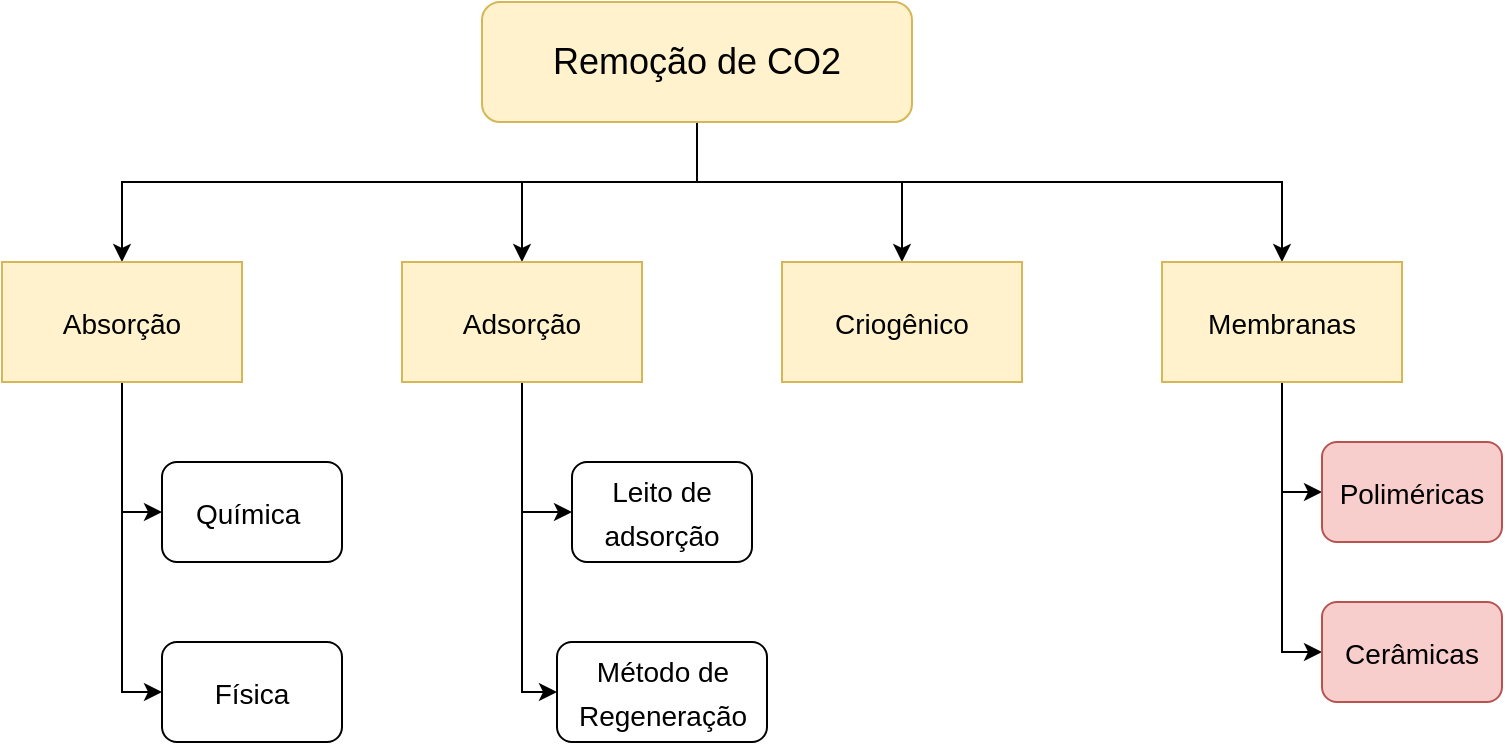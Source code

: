 <mxfile version="20.6.0" type="github">
  <diagram id="UuphVfFTezDoUwkXbSkG" name="Page-1">
    <mxGraphModel dx="1038" dy="481" grid="1" gridSize="10" guides="1" tooltips="1" connect="1" arrows="1" fold="1" page="1" pageScale="1" pageWidth="850" pageHeight="1100" math="0" shadow="0">
      <root>
        <mxCell id="0" />
        <mxCell id="1" parent="0" />
        <mxCell id="CpG3zTtO4x6-bEGr7pU6-10" style="edgeStyle=orthogonalEdgeStyle;rounded=0;orthogonalLoop=1;jettySize=auto;html=1;entryX=0.5;entryY=0;entryDx=0;entryDy=0;fontSize=14;" edge="1" parent="1" source="CpG3zTtO4x6-bEGr7pU6-1" target="CpG3zTtO4x6-bEGr7pU6-2">
          <mxGeometry relative="1" as="geometry">
            <Array as="points">
              <mxPoint x="398" y="140" />
              <mxPoint x="110" y="140" />
            </Array>
          </mxGeometry>
        </mxCell>
        <mxCell id="CpG3zTtO4x6-bEGr7pU6-11" style="edgeStyle=orthogonalEdgeStyle;rounded=0;orthogonalLoop=1;jettySize=auto;html=1;entryX=0.5;entryY=0;entryDx=0;entryDy=0;fontSize=14;" edge="1" parent="1" source="CpG3zTtO4x6-bEGr7pU6-1" target="CpG3zTtO4x6-bEGr7pU6-3">
          <mxGeometry relative="1" as="geometry">
            <Array as="points">
              <mxPoint x="398" y="140" />
              <mxPoint x="310" y="140" />
            </Array>
          </mxGeometry>
        </mxCell>
        <mxCell id="CpG3zTtO4x6-bEGr7pU6-12" style="edgeStyle=orthogonalEdgeStyle;rounded=0;orthogonalLoop=1;jettySize=auto;html=1;entryX=0.5;entryY=0;entryDx=0;entryDy=0;fontSize=14;" edge="1" parent="1" source="CpG3zTtO4x6-bEGr7pU6-1" target="CpG3zTtO4x6-bEGr7pU6-4">
          <mxGeometry relative="1" as="geometry">
            <Array as="points">
              <mxPoint x="398" y="140" />
              <mxPoint x="500" y="140" />
            </Array>
          </mxGeometry>
        </mxCell>
        <mxCell id="CpG3zTtO4x6-bEGr7pU6-13" style="edgeStyle=orthogonalEdgeStyle;rounded=0;orthogonalLoop=1;jettySize=auto;html=1;entryX=0.5;entryY=0;entryDx=0;entryDy=0;fontSize=14;" edge="1" parent="1" source="CpG3zTtO4x6-bEGr7pU6-1" target="CpG3zTtO4x6-bEGr7pU6-5">
          <mxGeometry relative="1" as="geometry">
            <Array as="points">
              <mxPoint x="398" y="140" />
              <mxPoint x="690" y="140" />
            </Array>
          </mxGeometry>
        </mxCell>
        <mxCell id="CpG3zTtO4x6-bEGr7pU6-1" value="&lt;font style=&quot;font-size: 18px;&quot;&gt;Remoção de CO2&lt;/font&gt;" style="rounded=1;whiteSpace=wrap;html=1;fillColor=#fff2cc;strokeColor=#d6b656;" vertex="1" parent="1">
          <mxGeometry x="290" y="50" width="215" height="60" as="geometry" />
        </mxCell>
        <mxCell id="CpG3zTtO4x6-bEGr7pU6-8" style="edgeStyle=orthogonalEdgeStyle;rounded=0;orthogonalLoop=1;jettySize=auto;html=1;entryX=0;entryY=0.5;entryDx=0;entryDy=0;fontSize=14;" edge="1" parent="1" source="CpG3zTtO4x6-bEGr7pU6-2" target="CpG3zTtO4x6-bEGr7pU6-6">
          <mxGeometry relative="1" as="geometry" />
        </mxCell>
        <mxCell id="CpG3zTtO4x6-bEGr7pU6-9" style="edgeStyle=orthogonalEdgeStyle;rounded=0;orthogonalLoop=1;jettySize=auto;html=1;entryX=0;entryY=0.5;entryDx=0;entryDy=0;fontSize=14;" edge="1" parent="1" source="CpG3zTtO4x6-bEGr7pU6-2" target="CpG3zTtO4x6-bEGr7pU6-7">
          <mxGeometry relative="1" as="geometry" />
        </mxCell>
        <mxCell id="CpG3zTtO4x6-bEGr7pU6-2" value="&lt;font style=&quot;font-size: 14px;&quot;&gt;Absorção&lt;/font&gt;" style="rounded=0;whiteSpace=wrap;html=1;fontSize=18;fillColor=#fff2cc;strokeColor=#d6b656;" vertex="1" parent="1">
          <mxGeometry x="50" y="180" width="120" height="60" as="geometry" />
        </mxCell>
        <mxCell id="CpG3zTtO4x6-bEGr7pU6-16" style="edgeStyle=orthogonalEdgeStyle;rounded=0;orthogonalLoop=1;jettySize=auto;html=1;entryX=0;entryY=0.5;entryDx=0;entryDy=0;fontSize=14;" edge="1" parent="1" source="CpG3zTtO4x6-bEGr7pU6-3" target="CpG3zTtO4x6-bEGr7pU6-14">
          <mxGeometry relative="1" as="geometry" />
        </mxCell>
        <mxCell id="CpG3zTtO4x6-bEGr7pU6-17" style="edgeStyle=orthogonalEdgeStyle;rounded=0;orthogonalLoop=1;jettySize=auto;html=1;entryX=0;entryY=0.5;entryDx=0;entryDy=0;fontSize=14;" edge="1" parent="1" source="CpG3zTtO4x6-bEGr7pU6-3" target="CpG3zTtO4x6-bEGr7pU6-15">
          <mxGeometry relative="1" as="geometry">
            <Array as="points">
              <mxPoint x="310" y="395" />
            </Array>
          </mxGeometry>
        </mxCell>
        <mxCell id="CpG3zTtO4x6-bEGr7pU6-3" value="&lt;font style=&quot;font-size: 14px;&quot;&gt;Adsorção&lt;/font&gt;" style="rounded=0;whiteSpace=wrap;html=1;fontSize=18;fillColor=#fff2cc;strokeColor=#d6b656;" vertex="1" parent="1">
          <mxGeometry x="250" y="180" width="120" height="60" as="geometry" />
        </mxCell>
        <mxCell id="CpG3zTtO4x6-bEGr7pU6-4" value="&lt;font style=&quot;font-size: 14px;&quot;&gt;Criogênico&lt;/font&gt;" style="rounded=0;whiteSpace=wrap;html=1;fontSize=18;fillColor=#fff2cc;strokeColor=#d6b656;" vertex="1" parent="1">
          <mxGeometry x="440" y="180" width="120" height="60" as="geometry" />
        </mxCell>
        <mxCell id="CpG3zTtO4x6-bEGr7pU6-20" style="edgeStyle=orthogonalEdgeStyle;rounded=0;orthogonalLoop=1;jettySize=auto;html=1;entryX=0;entryY=0.5;entryDx=0;entryDy=0;fontSize=14;" edge="1" parent="1" source="CpG3zTtO4x6-bEGr7pU6-5" target="CpG3zTtO4x6-bEGr7pU6-18">
          <mxGeometry relative="1" as="geometry" />
        </mxCell>
        <mxCell id="CpG3zTtO4x6-bEGr7pU6-21" style="edgeStyle=orthogonalEdgeStyle;rounded=0;orthogonalLoop=1;jettySize=auto;html=1;entryX=0;entryY=0.5;entryDx=0;entryDy=0;fontSize=14;" edge="1" parent="1" source="CpG3zTtO4x6-bEGr7pU6-5" target="CpG3zTtO4x6-bEGr7pU6-19">
          <mxGeometry relative="1" as="geometry" />
        </mxCell>
        <mxCell id="CpG3zTtO4x6-bEGr7pU6-5" value="&lt;font style=&quot;font-size: 14px;&quot;&gt;Membranas&lt;/font&gt;" style="rounded=0;whiteSpace=wrap;html=1;fontSize=18;fillColor=#fff2cc;strokeColor=#d6b656;" vertex="1" parent="1">
          <mxGeometry x="630" y="180" width="120" height="60" as="geometry" />
        </mxCell>
        <mxCell id="CpG3zTtO4x6-bEGr7pU6-6" value="&lt;font style=&quot;font-size: 14px;&quot;&gt;Química&amp;nbsp;&lt;/font&gt;" style="rounded=1;whiteSpace=wrap;html=1;fontSize=18;" vertex="1" parent="1">
          <mxGeometry x="130" y="280" width="90" height="50" as="geometry" />
        </mxCell>
        <mxCell id="CpG3zTtO4x6-bEGr7pU6-7" value="&lt;font style=&quot;font-size: 14px;&quot;&gt;Física&lt;/font&gt;" style="rounded=1;whiteSpace=wrap;html=1;fontSize=18;" vertex="1" parent="1">
          <mxGeometry x="130" y="370" width="90" height="50" as="geometry" />
        </mxCell>
        <mxCell id="CpG3zTtO4x6-bEGr7pU6-14" value="&lt;font style=&quot;font-size: 14px;&quot;&gt;Leito de adsorção&lt;/font&gt;" style="rounded=1;whiteSpace=wrap;html=1;fontSize=18;" vertex="1" parent="1">
          <mxGeometry x="335" y="280" width="90" height="50" as="geometry" />
        </mxCell>
        <mxCell id="CpG3zTtO4x6-bEGr7pU6-15" value="&lt;font style=&quot;font-size: 14px;&quot;&gt;Método de Regeneração&lt;/font&gt;" style="rounded=1;whiteSpace=wrap;html=1;fontSize=18;" vertex="1" parent="1">
          <mxGeometry x="327.5" y="370" width="105" height="50" as="geometry" />
        </mxCell>
        <mxCell id="CpG3zTtO4x6-bEGr7pU6-18" value="&lt;span style=&quot;font-size: 14px;&quot;&gt;Poliméricas&lt;/span&gt;" style="rounded=1;whiteSpace=wrap;html=1;fontSize=18;fillColor=#f8cecc;strokeColor=#b85450;" vertex="1" parent="1">
          <mxGeometry x="710" y="270" width="90" height="50" as="geometry" />
        </mxCell>
        <mxCell id="CpG3zTtO4x6-bEGr7pU6-19" value="&lt;span style=&quot;font-size: 14px;&quot;&gt;Cerâmicas&lt;/span&gt;" style="rounded=1;whiteSpace=wrap;html=1;fontSize=18;fillColor=#f8cecc;strokeColor=#b85450;" vertex="1" parent="1">
          <mxGeometry x="710" y="350" width="90" height="50" as="geometry" />
        </mxCell>
      </root>
    </mxGraphModel>
  </diagram>
</mxfile>
